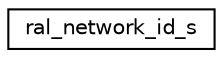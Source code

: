 digraph "Graphical Class Hierarchy"
{
 // LATEX_PDF_SIZE
  edge [fontname="Helvetica",fontsize="10",labelfontname="Helvetica",labelfontsize="10"];
  node [fontname="Helvetica",fontsize="10",shape=record];
  rankdir="LR";
  Node0 [label="ral_network_id_s",height=0.2,width=0.4,color="black", fillcolor="white", style="filled",URL="$structral__network__id__s.html",tooltip=" "];
}
